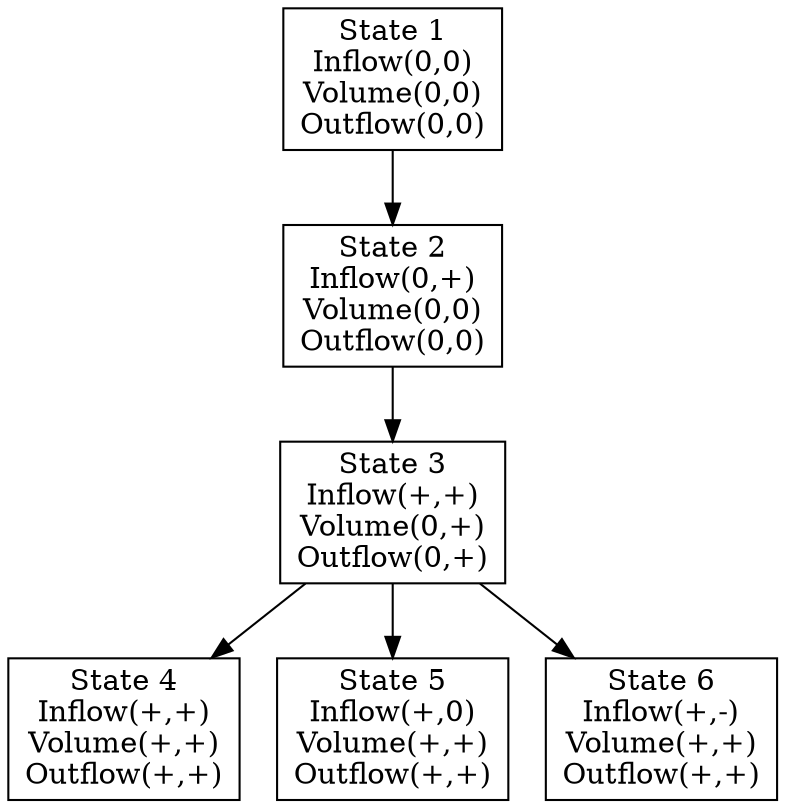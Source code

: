 digraph graphname {
    s1 [shape=box label="State 1\nInflow(0,0)\nVolume(0,0)\nOutflow(0,0)\n"];
    s2 [shape=box label="State 2\nInflow(0,+)\nVolume(0,0)\nOutflow(0,0)\n"];
    s3 [shape=box label="State 3\nInflow(+,+)\nVolume(0,+)\nOutflow(0,+)\n"];
    s4 [shape=box label="State 4\nInflow(+,+)\nVolume(+,+)\nOutflow(+,+)\n"];
    s5 [shape=box label="State 5\nInflow(+,0)\nVolume(+,+)\nOutflow(+,+)\n"];
    s6 [shape=box label="State 6\nInflow(+,-)\nVolume(+,+)\nOutflow(+,+)\n"];
    s1 -> s2 -> s3;
    s3 -> s4;
    s3 -> s5;
    s3 -> s6;
}
